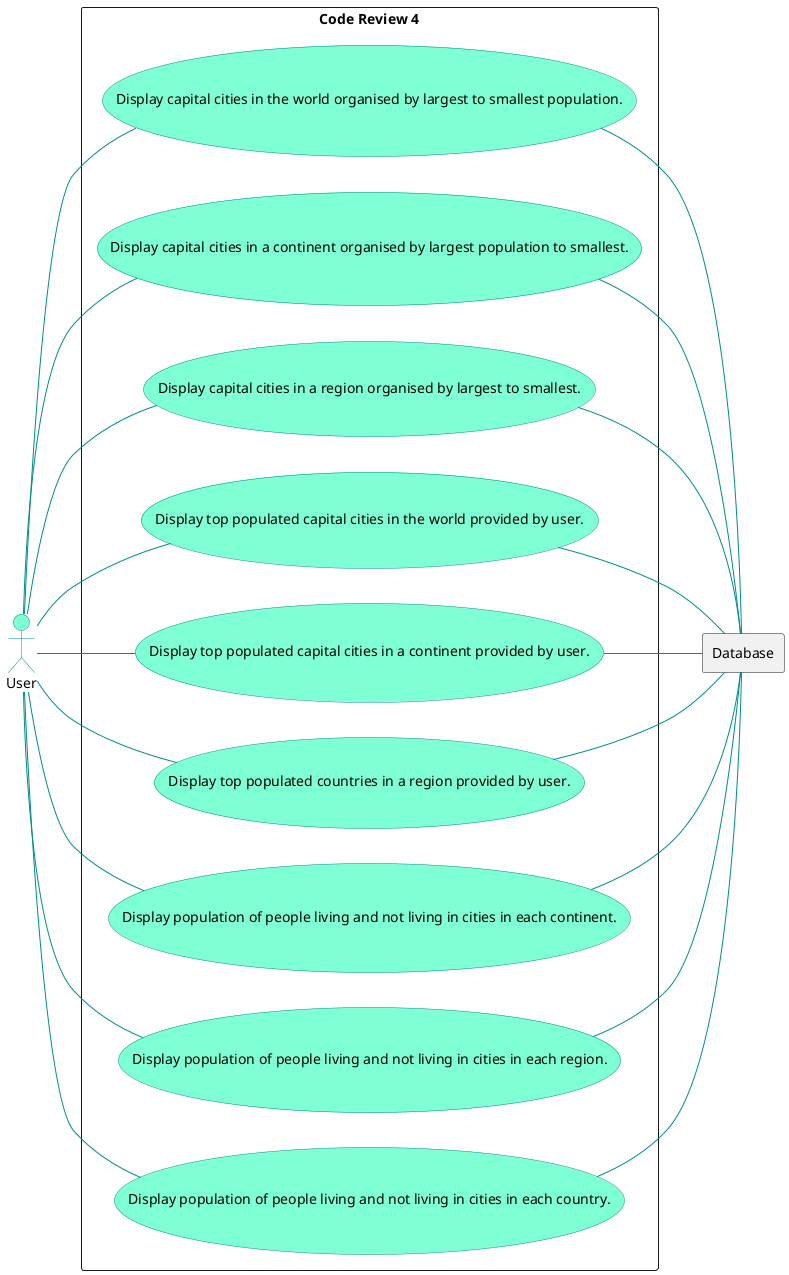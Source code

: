 @startuml
skinparam usecase {
FontName Aapex
BackgroundColor Aquamarine
BorderColor DarkCyan
ArrowColor DarkCyan
}
skinparam actor{
FontName Aapex
BackgroundColor Aquamarine
BorderColor DarkCyan
}
left to right direction
skinparam packageStyle rectangle
actor User
rectangle database as "Database"
rectangle "Code Review 4" {
usecase UC2 as "Display capital cities in the world organised by largest to smallest population."
usecase UC3 as "Display capital cities in a continent organised by largest population to smallest."
usecase UC4 as "Display capital cities in a region organised by largest to smallest."
usecase UC5 as "Display top populated capital cities in the world provided by user."
usecase UC6 as "Display top populated capital cities in a continent provided by user."
usecase UC7 as "Display top populated countries in a region provided by user."
usecase UC8 as "Display population of people living and not living in cities in each continent."
usecase UC9 as "Display population of people living and not living in cities in each region."
usecase UC10 as "Display population of people living and not living in cities in each country."
User -- UC2
User -- UC3
User -- UC4
User -- UC5
User -- UC6
User -- UC7
User -- UC8
User -- UC9
User -- UC10
}
UC2 -- database
UC3 -- database
UC4 -- database
UC5 -- database
UC6 -- database
UC7 -- database
UC8 -- database
UC9 -- database
UC10 -- database
@enduml